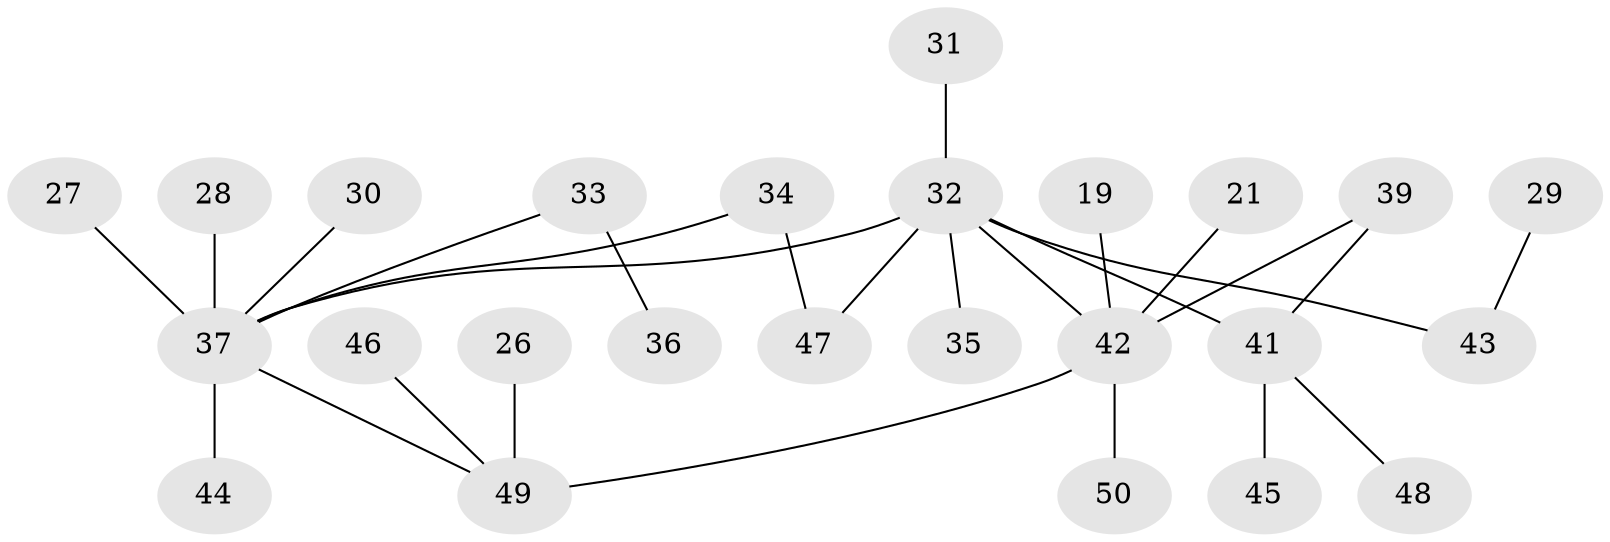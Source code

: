 // original degree distribution, {6: 0.06, 5: 0.04, 3: 0.14, 2: 0.36, 4: 0.06, 1: 0.34}
// Generated by graph-tools (version 1.1) at 2025/41/03/09/25 04:41:12]
// undirected, 25 vertices, 27 edges
graph export_dot {
graph [start="1"]
  node [color=gray90,style=filled];
  19;
  21;
  26 [super="+25"];
  27;
  28 [super="+10"];
  29;
  30;
  31;
  32 [super="+5"];
  33;
  34;
  35;
  36;
  37 [super="+18+24"];
  39;
  41 [super="+12+14+22+38"];
  42 [super="+40+20"];
  43 [super="+8+11"];
  44;
  45;
  46;
  47;
  48;
  49 [super="+23+3"];
  50;
  19 -- 42;
  21 -- 42;
  26 -- 49 [weight=3];
  27 -- 37;
  28 -- 37;
  29 -- 43;
  30 -- 37;
  31 -- 32;
  32 -- 35;
  32 -- 47;
  32 -- 42 [weight=2];
  32 -- 37 [weight=2];
  32 -- 41 [weight=2];
  32 -- 43;
  33 -- 36;
  33 -- 37;
  34 -- 47;
  34 -- 37;
  37 -- 44;
  37 -- 49;
  39 -- 41;
  39 -- 42;
  41 -- 45;
  41 -- 48;
  42 -- 50;
  42 -- 49;
  46 -- 49;
}
